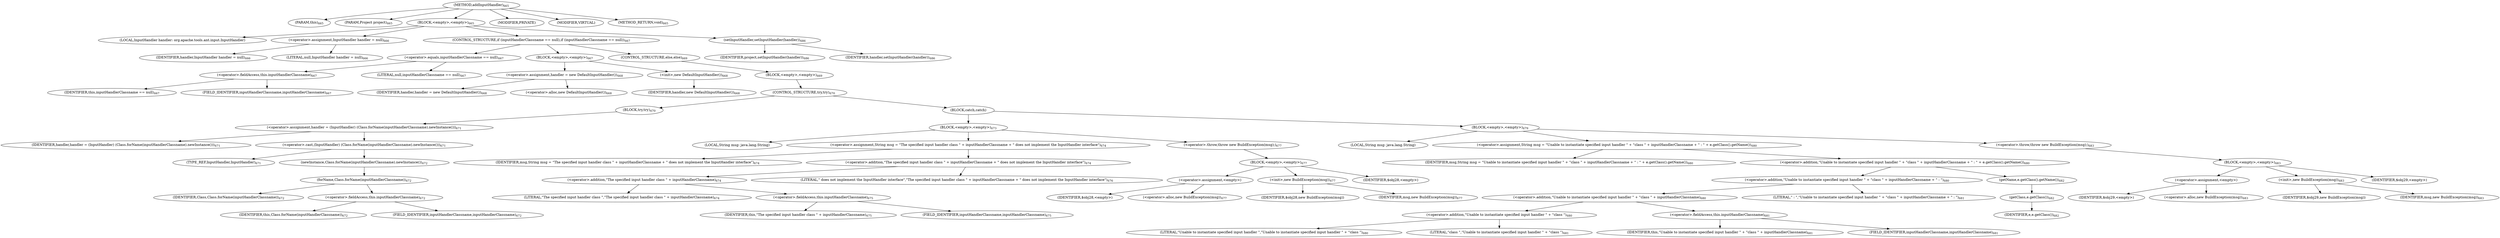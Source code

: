 digraph "addInputHandler" {  
"1511" [label = <(METHOD,addInputHandler)<SUB>665</SUB>> ]
"1512" [label = <(PARAM,this)<SUB>665</SUB>> ]
"1513" [label = <(PARAM,Project project)<SUB>665</SUB>> ]
"1514" [label = <(BLOCK,&lt;empty&gt;,&lt;empty&gt;)<SUB>665</SUB>> ]
"34" [label = <(LOCAL,InputHandler handler: org.apache.tools.ant.input.InputHandler)> ]
"1515" [label = <(&lt;operator&gt;.assignment,InputHandler handler = null)<SUB>666</SUB>> ]
"1516" [label = <(IDENTIFIER,handler,InputHandler handler = null)<SUB>666</SUB>> ]
"1517" [label = <(LITERAL,null,InputHandler handler = null)<SUB>666</SUB>> ]
"1518" [label = <(CONTROL_STRUCTURE,if (inputHandlerClassname == null),if (inputHandlerClassname == null))<SUB>667</SUB>> ]
"1519" [label = <(&lt;operator&gt;.equals,inputHandlerClassname == null)<SUB>667</SUB>> ]
"1520" [label = <(&lt;operator&gt;.fieldAccess,this.inputHandlerClassname)<SUB>667</SUB>> ]
"1521" [label = <(IDENTIFIER,this,inputHandlerClassname == null)<SUB>667</SUB>> ]
"1522" [label = <(FIELD_IDENTIFIER,inputHandlerClassname,inputHandlerClassname)<SUB>667</SUB>> ]
"1523" [label = <(LITERAL,null,inputHandlerClassname == null)<SUB>667</SUB>> ]
"1524" [label = <(BLOCK,&lt;empty&gt;,&lt;empty&gt;)<SUB>667</SUB>> ]
"1525" [label = <(&lt;operator&gt;.assignment,handler = new DefaultInputHandler())<SUB>668</SUB>> ]
"1526" [label = <(IDENTIFIER,handler,handler = new DefaultInputHandler())<SUB>668</SUB>> ]
"1527" [label = <(&lt;operator&gt;.alloc,new DefaultInputHandler())<SUB>668</SUB>> ]
"1528" [label = <(&lt;init&gt;,new DefaultInputHandler())<SUB>668</SUB>> ]
"33" [label = <(IDENTIFIER,handler,new DefaultInputHandler())<SUB>668</SUB>> ]
"1529" [label = <(CONTROL_STRUCTURE,else,else)<SUB>669</SUB>> ]
"1530" [label = <(BLOCK,&lt;empty&gt;,&lt;empty&gt;)<SUB>669</SUB>> ]
"1531" [label = <(CONTROL_STRUCTURE,try,try)<SUB>670</SUB>> ]
"1532" [label = <(BLOCK,try,try)<SUB>670</SUB>> ]
"1533" [label = <(&lt;operator&gt;.assignment,handler = (InputHandler) (Class.forName(inputHandlerClassname).newInstance()))<SUB>671</SUB>> ]
"1534" [label = <(IDENTIFIER,handler,handler = (InputHandler) (Class.forName(inputHandlerClassname).newInstance()))<SUB>671</SUB>> ]
"1535" [label = <(&lt;operator&gt;.cast,(InputHandler) (Class.forName(inputHandlerClassname).newInstance()))<SUB>671</SUB>> ]
"1536" [label = <(TYPE_REF,InputHandler,InputHandler)<SUB>671</SUB>> ]
"1537" [label = <(newInstance,Class.forName(inputHandlerClassname).newInstance())<SUB>672</SUB>> ]
"1538" [label = <(forName,Class.forName(inputHandlerClassname))<SUB>672</SUB>> ]
"1539" [label = <(IDENTIFIER,Class,Class.forName(inputHandlerClassname))<SUB>672</SUB>> ]
"1540" [label = <(&lt;operator&gt;.fieldAccess,this.inputHandlerClassname)<SUB>672</SUB>> ]
"1541" [label = <(IDENTIFIER,this,Class.forName(inputHandlerClassname))<SUB>672</SUB>> ]
"1542" [label = <(FIELD_IDENTIFIER,inputHandlerClassname,inputHandlerClassname)<SUB>672</SUB>> ]
"1543" [label = <(BLOCK,catch,catch)> ]
"1544" [label = <(BLOCK,&lt;empty&gt;,&lt;empty&gt;)<SUB>673</SUB>> ]
"1545" [label = <(LOCAL,String msg: java.lang.String)> ]
"1546" [label = <(&lt;operator&gt;.assignment,String msg = &quot;The specified input handler class &quot; + inputHandlerClassname + &quot; does not implement the InputHandler interface&quot;)<SUB>674</SUB>> ]
"1547" [label = <(IDENTIFIER,msg,String msg = &quot;The specified input handler class &quot; + inputHandlerClassname + &quot; does not implement the InputHandler interface&quot;)<SUB>674</SUB>> ]
"1548" [label = <(&lt;operator&gt;.addition,&quot;The specified input handler class &quot; + inputHandlerClassname + &quot; does not implement the InputHandler interface&quot;)<SUB>674</SUB>> ]
"1549" [label = <(&lt;operator&gt;.addition,&quot;The specified input handler class &quot; + inputHandlerClassname)<SUB>674</SUB>> ]
"1550" [label = <(LITERAL,&quot;The specified input handler class &quot;,&quot;The specified input handler class &quot; + inputHandlerClassname)<SUB>674</SUB>> ]
"1551" [label = <(&lt;operator&gt;.fieldAccess,this.inputHandlerClassname)<SUB>675</SUB>> ]
"1552" [label = <(IDENTIFIER,this,&quot;The specified input handler class &quot; + inputHandlerClassname)<SUB>675</SUB>> ]
"1553" [label = <(FIELD_IDENTIFIER,inputHandlerClassname,inputHandlerClassname)<SUB>675</SUB>> ]
"1554" [label = <(LITERAL,&quot; does not implement the InputHandler interface&quot;,&quot;The specified input handler class &quot; + inputHandlerClassname + &quot; does not implement the InputHandler interface&quot;)<SUB>676</SUB>> ]
"1555" [label = <(&lt;operator&gt;.throw,throw new BuildException(msg);)<SUB>677</SUB>> ]
"1556" [label = <(BLOCK,&lt;empty&gt;,&lt;empty&gt;)<SUB>677</SUB>> ]
"1557" [label = <(&lt;operator&gt;.assignment,&lt;empty&gt;)> ]
"1558" [label = <(IDENTIFIER,$obj28,&lt;empty&gt;)> ]
"1559" [label = <(&lt;operator&gt;.alloc,new BuildException(msg))<SUB>677</SUB>> ]
"1560" [label = <(&lt;init&gt;,new BuildException(msg))<SUB>677</SUB>> ]
"1561" [label = <(IDENTIFIER,$obj28,new BuildException(msg))> ]
"1562" [label = <(IDENTIFIER,msg,new BuildException(msg))<SUB>677</SUB>> ]
"1563" [label = <(IDENTIFIER,$obj28,&lt;empty&gt;)> ]
"1564" [label = <(BLOCK,&lt;empty&gt;,&lt;empty&gt;)<SUB>679</SUB>> ]
"1565" [label = <(LOCAL,String msg: java.lang.String)> ]
"1566" [label = <(&lt;operator&gt;.assignment,String msg = &quot;Unable to instantiate specified input handler &quot; + &quot;class &quot; + inputHandlerClassname + &quot; : &quot; + e.getClass().getName())<SUB>680</SUB>> ]
"1567" [label = <(IDENTIFIER,msg,String msg = &quot;Unable to instantiate specified input handler &quot; + &quot;class &quot; + inputHandlerClassname + &quot; : &quot; + e.getClass().getName())<SUB>680</SUB>> ]
"1568" [label = <(&lt;operator&gt;.addition,&quot;Unable to instantiate specified input handler &quot; + &quot;class &quot; + inputHandlerClassname + &quot; : &quot; + e.getClass().getName())<SUB>680</SUB>> ]
"1569" [label = <(&lt;operator&gt;.addition,&quot;Unable to instantiate specified input handler &quot; + &quot;class &quot; + inputHandlerClassname + &quot; : &quot;)<SUB>680</SUB>> ]
"1570" [label = <(&lt;operator&gt;.addition,&quot;Unable to instantiate specified input handler &quot; + &quot;class &quot; + inputHandlerClassname)<SUB>680</SUB>> ]
"1571" [label = <(&lt;operator&gt;.addition,&quot;Unable to instantiate specified input handler &quot; + &quot;class &quot;)<SUB>680</SUB>> ]
"1572" [label = <(LITERAL,&quot;Unable to instantiate specified input handler &quot;,&quot;Unable to instantiate specified input handler &quot; + &quot;class &quot;)<SUB>680</SUB>> ]
"1573" [label = <(LITERAL,&quot;class &quot;,&quot;Unable to instantiate specified input handler &quot; + &quot;class &quot;)<SUB>681</SUB>> ]
"1574" [label = <(&lt;operator&gt;.fieldAccess,this.inputHandlerClassname)<SUB>681</SUB>> ]
"1575" [label = <(IDENTIFIER,this,&quot;Unable to instantiate specified input handler &quot; + &quot;class &quot; + inputHandlerClassname)<SUB>681</SUB>> ]
"1576" [label = <(FIELD_IDENTIFIER,inputHandlerClassname,inputHandlerClassname)<SUB>681</SUB>> ]
"1577" [label = <(LITERAL,&quot; : &quot;,&quot;Unable to instantiate specified input handler &quot; + &quot;class &quot; + inputHandlerClassname + &quot; : &quot;)<SUB>681</SUB>> ]
"1578" [label = <(getName,e.getClass().getName())<SUB>682</SUB>> ]
"1579" [label = <(getClass,e.getClass())<SUB>682</SUB>> ]
"1580" [label = <(IDENTIFIER,e,e.getClass())<SUB>682</SUB>> ]
"1581" [label = <(&lt;operator&gt;.throw,throw new BuildException(msg);)<SUB>683</SUB>> ]
"1582" [label = <(BLOCK,&lt;empty&gt;,&lt;empty&gt;)<SUB>683</SUB>> ]
"1583" [label = <(&lt;operator&gt;.assignment,&lt;empty&gt;)> ]
"1584" [label = <(IDENTIFIER,$obj29,&lt;empty&gt;)> ]
"1585" [label = <(&lt;operator&gt;.alloc,new BuildException(msg))<SUB>683</SUB>> ]
"1586" [label = <(&lt;init&gt;,new BuildException(msg))<SUB>683</SUB>> ]
"1587" [label = <(IDENTIFIER,$obj29,new BuildException(msg))> ]
"1588" [label = <(IDENTIFIER,msg,new BuildException(msg))<SUB>683</SUB>> ]
"1589" [label = <(IDENTIFIER,$obj29,&lt;empty&gt;)> ]
"1590" [label = <(setInputHandler,setInputHandler(handler))<SUB>686</SUB>> ]
"1591" [label = <(IDENTIFIER,project,setInputHandler(handler))<SUB>686</SUB>> ]
"1592" [label = <(IDENTIFIER,handler,setInputHandler(handler))<SUB>686</SUB>> ]
"1593" [label = <(MODIFIER,PRIVATE)> ]
"1594" [label = <(MODIFIER,VIRTUAL)> ]
"1595" [label = <(METHOD_RETURN,void)<SUB>665</SUB>> ]
  "1511" -> "1512" 
  "1511" -> "1513" 
  "1511" -> "1514" 
  "1511" -> "1593" 
  "1511" -> "1594" 
  "1511" -> "1595" 
  "1514" -> "34" 
  "1514" -> "1515" 
  "1514" -> "1518" 
  "1514" -> "1590" 
  "1515" -> "1516" 
  "1515" -> "1517" 
  "1518" -> "1519" 
  "1518" -> "1524" 
  "1518" -> "1529" 
  "1519" -> "1520" 
  "1519" -> "1523" 
  "1520" -> "1521" 
  "1520" -> "1522" 
  "1524" -> "1525" 
  "1524" -> "1528" 
  "1525" -> "1526" 
  "1525" -> "1527" 
  "1528" -> "33" 
  "1529" -> "1530" 
  "1530" -> "1531" 
  "1531" -> "1532" 
  "1531" -> "1543" 
  "1532" -> "1533" 
  "1533" -> "1534" 
  "1533" -> "1535" 
  "1535" -> "1536" 
  "1535" -> "1537" 
  "1537" -> "1538" 
  "1538" -> "1539" 
  "1538" -> "1540" 
  "1540" -> "1541" 
  "1540" -> "1542" 
  "1543" -> "1544" 
  "1543" -> "1564" 
  "1544" -> "1545" 
  "1544" -> "1546" 
  "1544" -> "1555" 
  "1546" -> "1547" 
  "1546" -> "1548" 
  "1548" -> "1549" 
  "1548" -> "1554" 
  "1549" -> "1550" 
  "1549" -> "1551" 
  "1551" -> "1552" 
  "1551" -> "1553" 
  "1555" -> "1556" 
  "1556" -> "1557" 
  "1556" -> "1560" 
  "1556" -> "1563" 
  "1557" -> "1558" 
  "1557" -> "1559" 
  "1560" -> "1561" 
  "1560" -> "1562" 
  "1564" -> "1565" 
  "1564" -> "1566" 
  "1564" -> "1581" 
  "1566" -> "1567" 
  "1566" -> "1568" 
  "1568" -> "1569" 
  "1568" -> "1578" 
  "1569" -> "1570" 
  "1569" -> "1577" 
  "1570" -> "1571" 
  "1570" -> "1574" 
  "1571" -> "1572" 
  "1571" -> "1573" 
  "1574" -> "1575" 
  "1574" -> "1576" 
  "1578" -> "1579" 
  "1579" -> "1580" 
  "1581" -> "1582" 
  "1582" -> "1583" 
  "1582" -> "1586" 
  "1582" -> "1589" 
  "1583" -> "1584" 
  "1583" -> "1585" 
  "1586" -> "1587" 
  "1586" -> "1588" 
  "1590" -> "1591" 
  "1590" -> "1592" 
}
